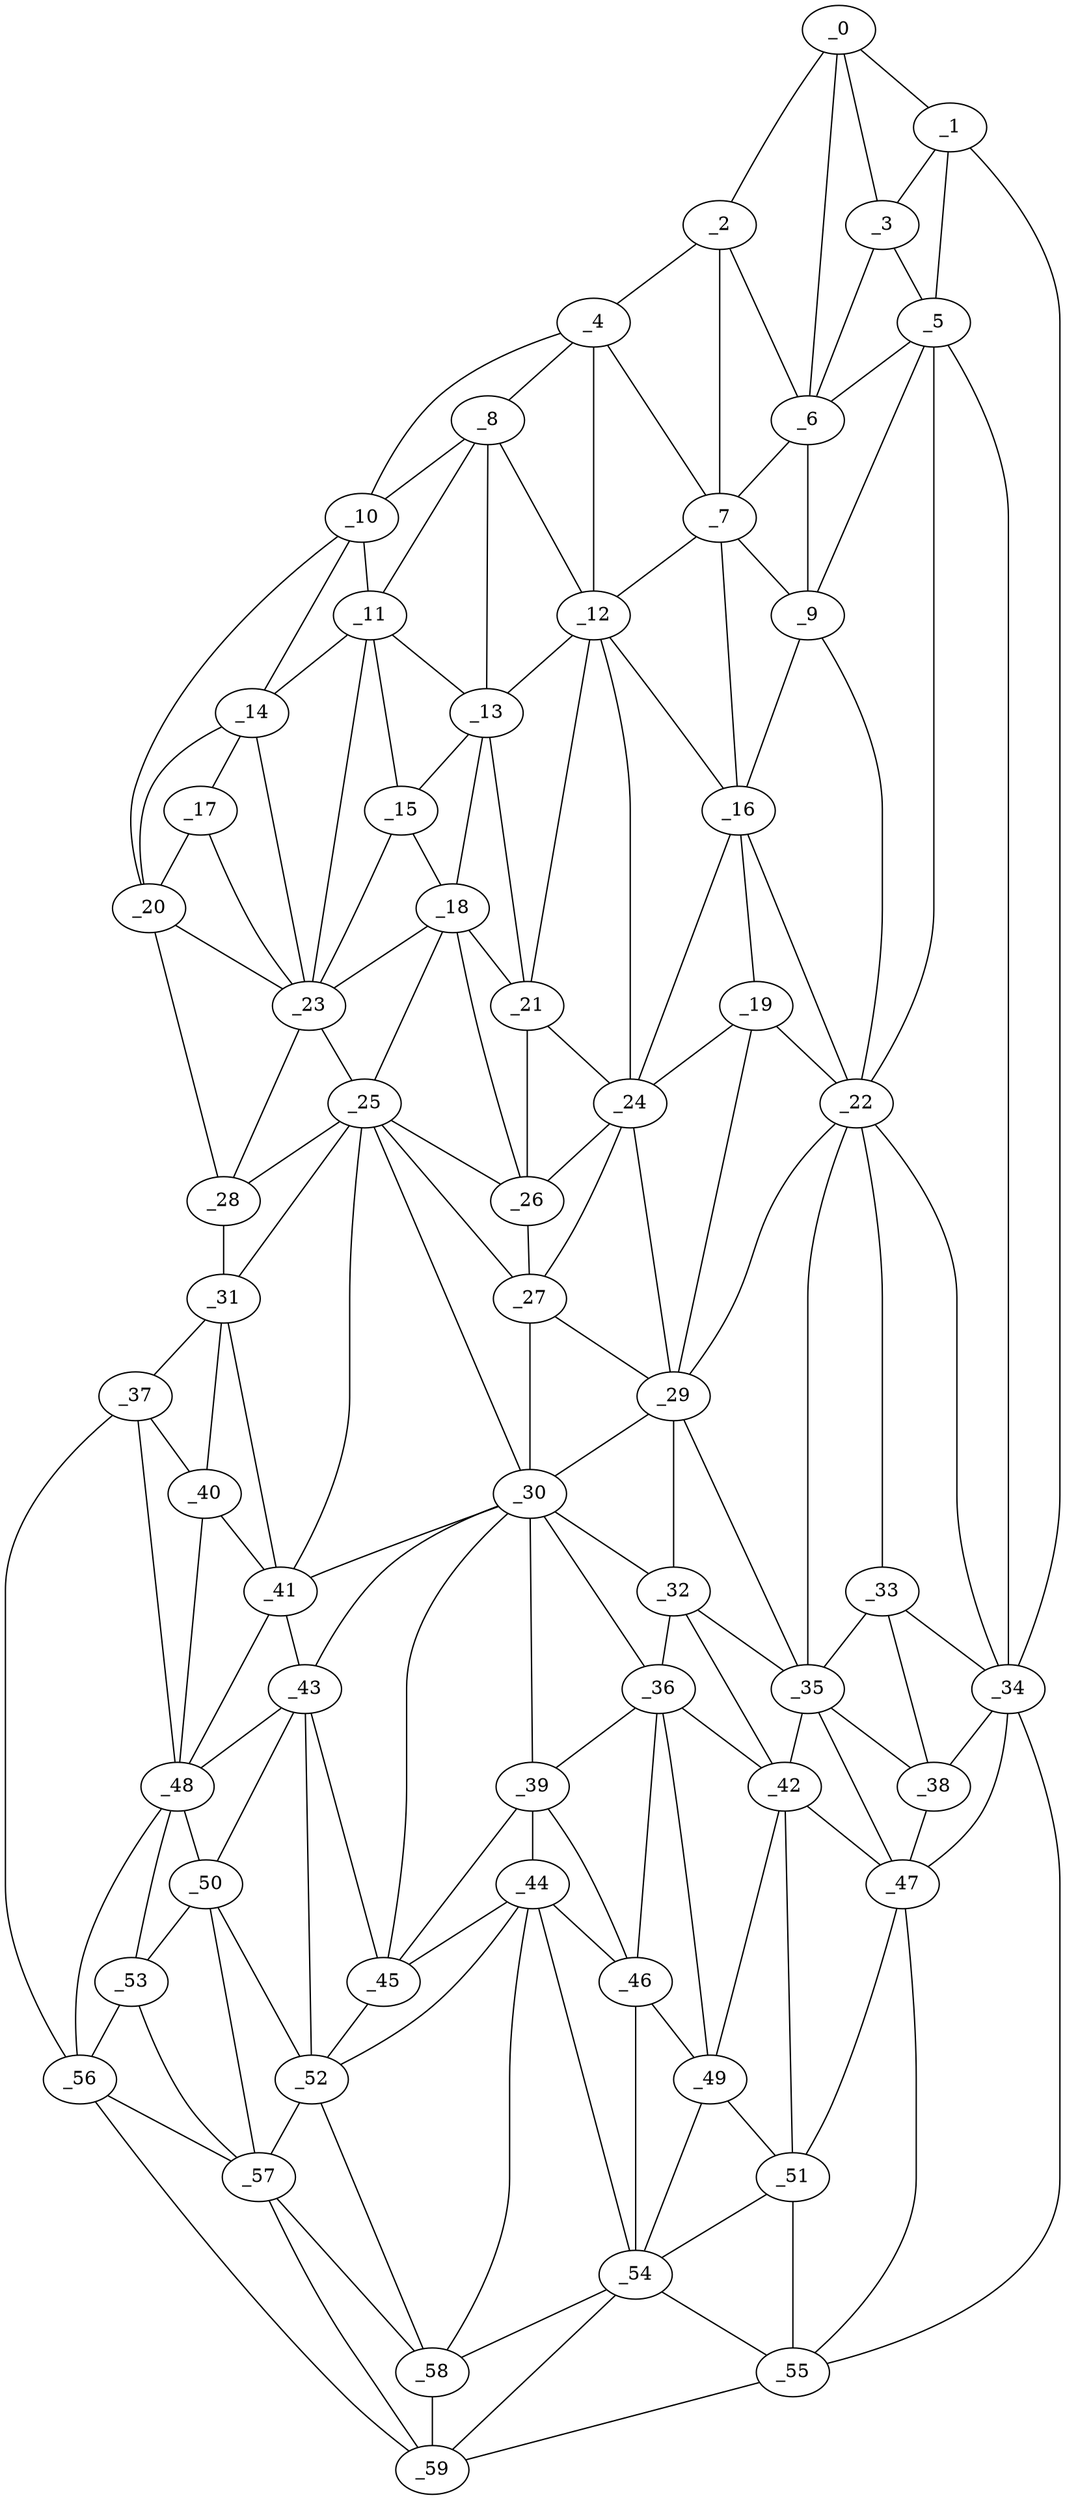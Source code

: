 graph "obj37__290.gxl" {
	_0	 [x=6,
		y=100];
	_1	 [x=10,
		y=105];
	_0 -- _1	 [valence=1];
	_2	 [x=16,
		y=65];
	_0 -- _2	 [valence=1];
	_3	 [x=18,
		y=102];
	_0 -- _3	 [valence=2];
	_6	 [x=22,
		y=97];
	_0 -- _6	 [valence=1];
	_1 -- _3	 [valence=1];
	_5	 [x=21,
		y=103];
	_1 -- _5	 [valence=2];
	_34	 [x=86,
		y=118];
	_1 -- _34	 [valence=1];
	_4	 [x=21,
		y=56];
	_2 -- _4	 [valence=1];
	_2 -- _6	 [valence=2];
	_7	 [x=23,
		y=68];
	_2 -- _7	 [valence=2];
	_3 -- _5	 [valence=1];
	_3 -- _6	 [valence=2];
	_4 -- _7	 [valence=1];
	_8	 [x=27,
		y=50];
	_4 -- _8	 [valence=2];
	_10	 [x=34,
		y=39];
	_4 -- _10	 [valence=1];
	_12	 [x=39,
		y=64];
	_4 -- _12	 [valence=1];
	_5 -- _6	 [valence=1];
	_9	 [x=31,
		y=92];
	_5 -- _9	 [valence=2];
	_22	 [x=55,
		y=101];
	_5 -- _22	 [valence=1];
	_5 -- _34	 [valence=1];
	_6 -- _7	 [valence=2];
	_6 -- _9	 [valence=2];
	_7 -- _9	 [valence=2];
	_7 -- _12	 [valence=2];
	_16	 [x=44,
		y=87];
	_7 -- _16	 [valence=1];
	_8 -- _10	 [valence=1];
	_11	 [x=38,
		y=44];
	_8 -- _11	 [valence=2];
	_8 -- _12	 [valence=2];
	_13	 [x=41,
		y=57];
	_8 -- _13	 [valence=2];
	_9 -- _16	 [valence=2];
	_9 -- _22	 [valence=1];
	_10 -- _11	 [valence=2];
	_14	 [x=44,
		y=29];
	_10 -- _14	 [valence=1];
	_20	 [x=52,
		y=18];
	_10 -- _20	 [valence=1];
	_11 -- _13	 [valence=2];
	_11 -- _14	 [valence=1];
	_15	 [x=44,
		y=51];
	_11 -- _15	 [valence=2];
	_23	 [x=56,
		y=38];
	_11 -- _23	 [valence=1];
	_12 -- _13	 [valence=2];
	_12 -- _16	 [valence=2];
	_21	 [x=53,
		y=65];
	_12 -- _21	 [valence=2];
	_24	 [x=56,
		y=76];
	_12 -- _24	 [valence=2];
	_13 -- _15	 [valence=2];
	_18	 [x=51,
		y=54];
	_13 -- _18	 [valence=1];
	_13 -- _21	 [valence=1];
	_17	 [x=48,
		y=26];
	_14 -- _17	 [valence=1];
	_14 -- _20	 [valence=2];
	_14 -- _23	 [valence=2];
	_15 -- _18	 [valence=2];
	_15 -- _23	 [valence=2];
	_19	 [x=51,
		y=88];
	_16 -- _19	 [valence=1];
	_16 -- _22	 [valence=1];
	_16 -- _24	 [valence=1];
	_17 -- _20	 [valence=2];
	_17 -- _23	 [valence=2];
	_18 -- _21	 [valence=2];
	_18 -- _23	 [valence=1];
	_25	 [x=59,
		y=41];
	_18 -- _25	 [valence=2];
	_26	 [x=60,
		y=62];
	_18 -- _26	 [valence=2];
	_19 -- _22	 [valence=2];
	_19 -- _24	 [valence=2];
	_29	 [x=72,
		y=71];
	_19 -- _29	 [valence=1];
	_20 -- _23	 [valence=2];
	_28	 [x=67,
		y=11];
	_20 -- _28	 [valence=1];
	_21 -- _24	 [valence=1];
	_21 -- _26	 [valence=1];
	_22 -- _29	 [valence=1];
	_33	 [x=84,
		y=112];
	_22 -- _33	 [valence=2];
	_22 -- _34	 [valence=2];
	_35	 [x=87,
		y=97];
	_22 -- _35	 [valence=2];
	_23 -- _25	 [valence=2];
	_23 -- _28	 [valence=2];
	_24 -- _26	 [valence=2];
	_27	 [x=64,
		y=62];
	_24 -- _27	 [valence=1];
	_24 -- _29	 [valence=2];
	_25 -- _26	 [valence=2];
	_25 -- _27	 [valence=1];
	_25 -- _28	 [valence=2];
	_30	 [x=76,
		y=56];
	_25 -- _30	 [valence=2];
	_31	 [x=78,
		y=13];
	_25 -- _31	 [valence=1];
	_41	 [x=94,
		y=29];
	_25 -- _41	 [valence=2];
	_26 -- _27	 [valence=2];
	_27 -- _29	 [valence=2];
	_27 -- _30	 [valence=1];
	_28 -- _31	 [valence=1];
	_29 -- _30	 [valence=2];
	_32	 [x=83,
		y=72];
	_29 -- _32	 [valence=2];
	_29 -- _35	 [valence=1];
	_30 -- _32	 [valence=2];
	_36	 [x=88,
		y=68];
	_30 -- _36	 [valence=2];
	_39	 [x=91,
		y=61];
	_30 -- _39	 [valence=1];
	_30 -- _41	 [valence=1];
	_43	 [x=97,
		y=38];
	_30 -- _43	 [valence=2];
	_45	 [x=99,
		y=48];
	_30 -- _45	 [valence=2];
	_37	 [x=89,
		y=16];
	_31 -- _37	 [valence=1];
	_40	 [x=93,
		y=23];
	_31 -- _40	 [valence=2];
	_31 -- _41	 [valence=2];
	_32 -- _35	 [valence=2];
	_32 -- _36	 [valence=1];
	_42	 [x=96,
		y=86];
	_32 -- _42	 [valence=2];
	_33 -- _34	 [valence=2];
	_33 -- _35	 [valence=2];
	_38	 [x=90,
		y=104];
	_33 -- _38	 [valence=2];
	_34 -- _38	 [valence=1];
	_47	 [x=99,
		y=93];
	_34 -- _47	 [valence=2];
	_55	 [x=117,
		y=74];
	_34 -- _55	 [valence=1];
	_35 -- _38	 [valence=1];
	_35 -- _42	 [valence=1];
	_35 -- _47	 [valence=2];
	_36 -- _39	 [valence=2];
	_36 -- _42	 [valence=1];
	_46	 [x=99,
		y=64];
	_36 -- _46	 [valence=2];
	_49	 [x=103,
		y=75];
	_36 -- _49	 [valence=2];
	_37 -- _40	 [valence=2];
	_48	 [x=102,
		y=27];
	_37 -- _48	 [valence=2];
	_56	 [x=119,
		y=27];
	_37 -- _56	 [valence=1];
	_38 -- _47	 [valence=2];
	_44	 [x=98,
		y=58];
	_39 -- _44	 [valence=2];
	_39 -- _45	 [valence=1];
	_39 -- _46	 [valence=1];
	_40 -- _41	 [valence=2];
	_40 -- _48	 [valence=2];
	_41 -- _43	 [valence=1];
	_41 -- _48	 [valence=2];
	_42 -- _47	 [valence=2];
	_42 -- _49	 [valence=1];
	_51	 [x=109,
		y=81];
	_42 -- _51	 [valence=1];
	_43 -- _45	 [valence=2];
	_43 -- _48	 [valence=2];
	_50	 [x=107,
		y=35];
	_43 -- _50	 [valence=2];
	_52	 [x=110,
		y=42];
	_43 -- _52	 [valence=1];
	_44 -- _45	 [valence=2];
	_44 -- _46	 [valence=1];
	_44 -- _52	 [valence=1];
	_54	 [x=112,
		y=70];
	_44 -- _54	 [valence=2];
	_58	 [x=122,
		y=53];
	_44 -- _58	 [valence=2];
	_45 -- _52	 [valence=2];
	_46 -- _49	 [valence=1];
	_46 -- _54	 [valence=2];
	_47 -- _51	 [valence=2];
	_47 -- _55	 [valence=2];
	_48 -- _50	 [valence=1];
	_53	 [x=111,
		y=29];
	_48 -- _53	 [valence=1];
	_48 -- _56	 [valence=1];
	_49 -- _51	 [valence=2];
	_49 -- _54	 [valence=1];
	_50 -- _52	 [valence=2];
	_50 -- _53	 [valence=2];
	_57	 [x=120,
		y=35];
	_50 -- _57	 [valence=2];
	_51 -- _54	 [valence=1];
	_51 -- _55	 [valence=1];
	_52 -- _57	 [valence=2];
	_52 -- _58	 [valence=2];
	_53 -- _56	 [valence=2];
	_53 -- _57	 [valence=1];
	_54 -- _55	 [valence=2];
	_54 -- _58	 [valence=1];
	_59	 [x=124,
		y=63];
	_54 -- _59	 [valence=2];
	_55 -- _59	 [valence=1];
	_56 -- _57	 [valence=2];
	_56 -- _59	 [valence=1];
	_57 -- _58	 [valence=2];
	_57 -- _59	 [valence=1];
	_58 -- _59	 [valence=2];
}
